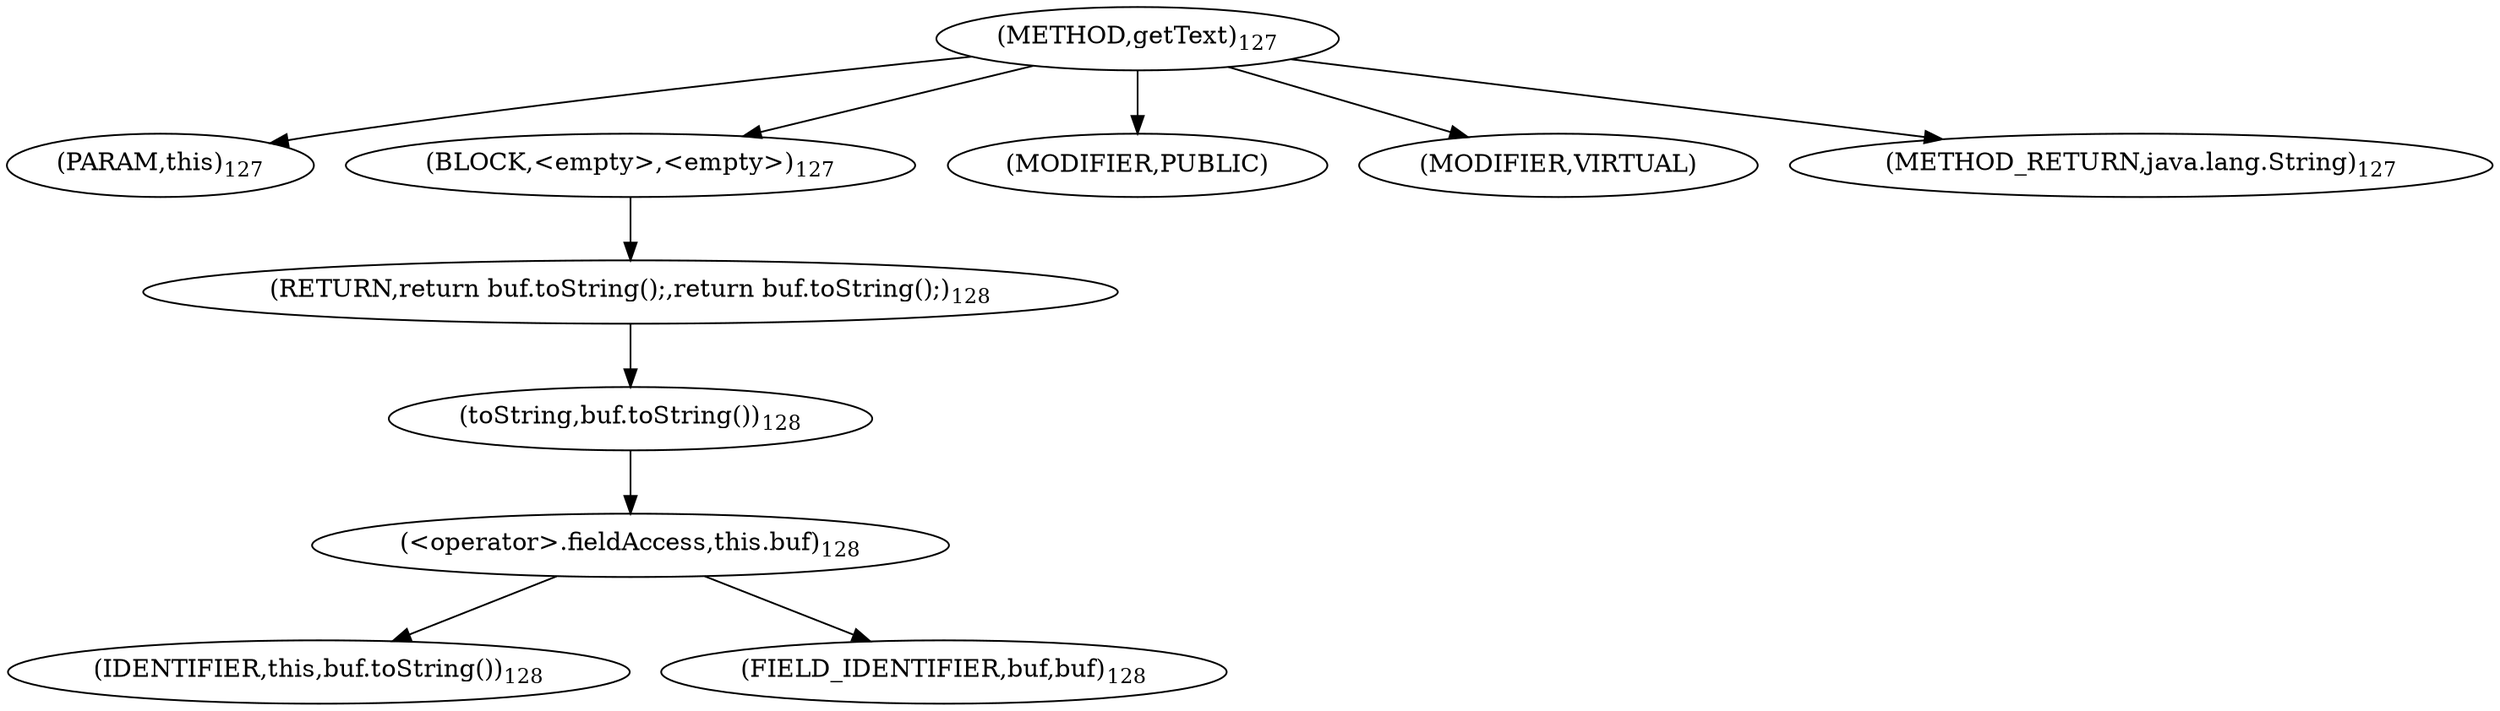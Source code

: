 digraph "getText" {  
"159" [label = <(METHOD,getText)<SUB>127</SUB>> ]
"160" [label = <(PARAM,this)<SUB>127</SUB>> ]
"161" [label = <(BLOCK,&lt;empty&gt;,&lt;empty&gt;)<SUB>127</SUB>> ]
"162" [label = <(RETURN,return buf.toString();,return buf.toString();)<SUB>128</SUB>> ]
"163" [label = <(toString,buf.toString())<SUB>128</SUB>> ]
"164" [label = <(&lt;operator&gt;.fieldAccess,this.buf)<SUB>128</SUB>> ]
"165" [label = <(IDENTIFIER,this,buf.toString())<SUB>128</SUB>> ]
"166" [label = <(FIELD_IDENTIFIER,buf,buf)<SUB>128</SUB>> ]
"167" [label = <(MODIFIER,PUBLIC)> ]
"168" [label = <(MODIFIER,VIRTUAL)> ]
"169" [label = <(METHOD_RETURN,java.lang.String)<SUB>127</SUB>> ]
  "159" -> "160" 
  "159" -> "161" 
  "159" -> "167" 
  "159" -> "168" 
  "159" -> "169" 
  "161" -> "162" 
  "162" -> "163" 
  "163" -> "164" 
  "164" -> "165" 
  "164" -> "166" 
}

